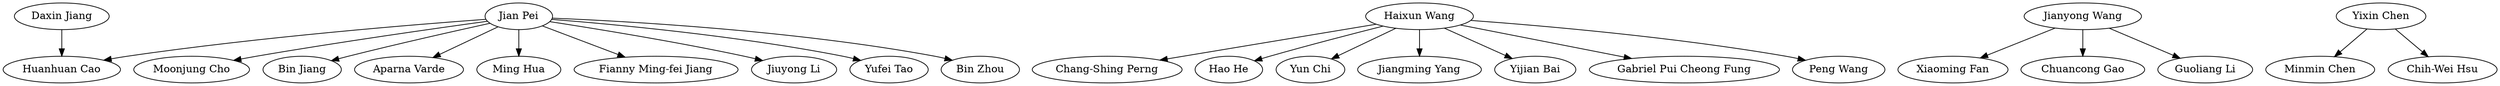 strict digraph G{
"Jian Pei" -> "Moonjung Cho"
"Haixun Wang" -> "Chang-Shing Perng"
"Haixun Wang" -> "Hao He"
"Haixun Wang" -> "Yun Chi"
"Haixun Wang" -> "Jiangming Yang"
"Daxin Jiang" -> "Huanhuan Cao"
"Jian Pei" -> "Bin Jiang"
"Jianyong Wang" -> "Xiaoming Fan"
"Haixun Wang" -> "Yijian Bai"
"Jian Pei" -> "Aparna Varde"
"Jian Pei" -> "Ming Hua"
"Jian Pei" -> "Huanhuan Cao"
"Yixin Chen" -> "Minmin Chen"
"Yixin Chen" -> "Chih-Wei Hsu"
"Jianyong Wang" -> "Chuancong Gao"
"Jianyong Wang" -> "Guoliang Li"
"Haixun Wang" -> "Gabriel Pui Cheong Fung"
"Jian Pei" -> "Fianny Ming-fei Jiang"
"Haixun Wang" -> "Peng Wang"
"Jian Pei" -> "Jiuyong Li"
"Jian Pei" -> "Yufei Tao"
"Jian Pei" -> "Bin Zhou"
}